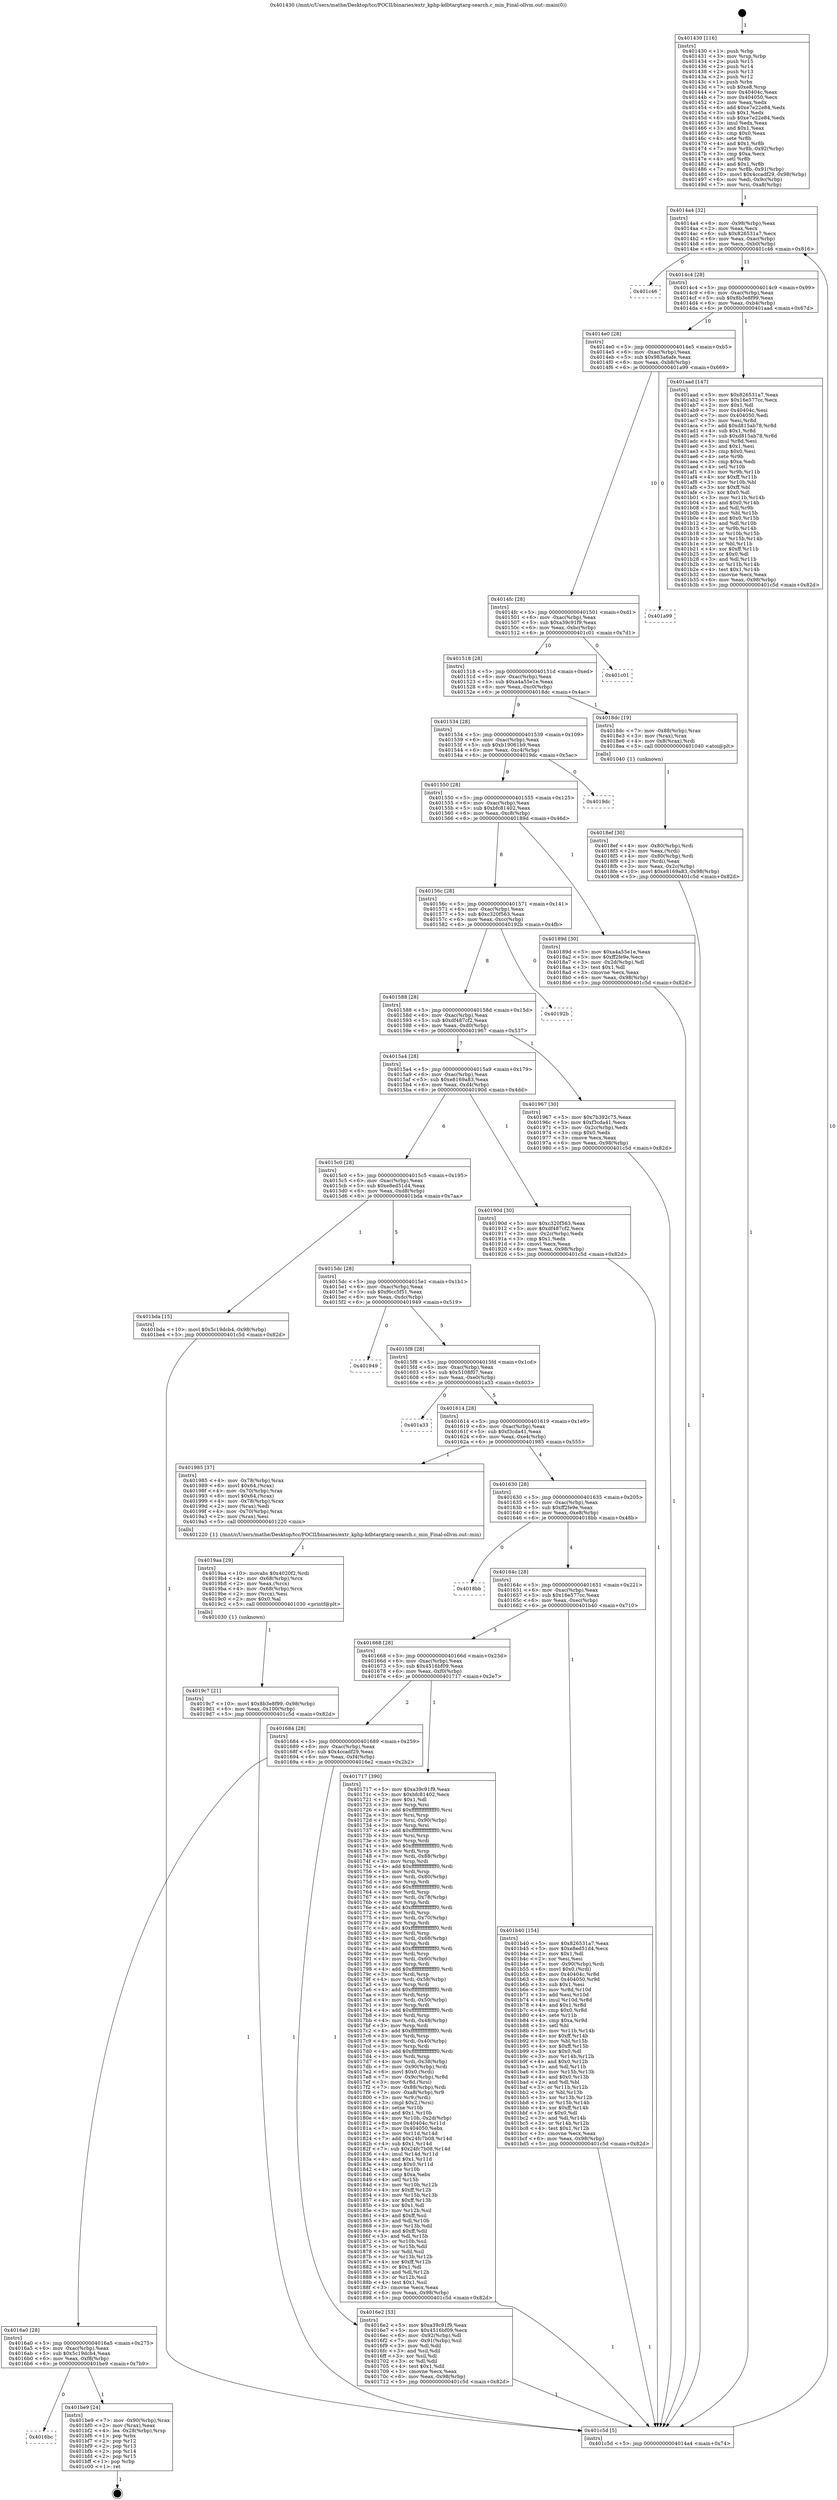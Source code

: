 digraph "0x401430" {
  label = "0x401430 (/mnt/c/Users/mathe/Desktop/tcc/POCII/binaries/extr_kphp-kdbtargtarg-search.c_min_Final-ollvm.out::main(0))"
  labelloc = "t"
  node[shape=record]

  Entry [label="",width=0.3,height=0.3,shape=circle,fillcolor=black,style=filled]
  "0x4014a4" [label="{
     0x4014a4 [32]\l
     | [instrs]\l
     &nbsp;&nbsp;0x4014a4 \<+6\>: mov -0x98(%rbp),%eax\l
     &nbsp;&nbsp;0x4014aa \<+2\>: mov %eax,%ecx\l
     &nbsp;&nbsp;0x4014ac \<+6\>: sub $0x826531a7,%ecx\l
     &nbsp;&nbsp;0x4014b2 \<+6\>: mov %eax,-0xac(%rbp)\l
     &nbsp;&nbsp;0x4014b8 \<+6\>: mov %ecx,-0xb0(%rbp)\l
     &nbsp;&nbsp;0x4014be \<+6\>: je 0000000000401c46 \<main+0x816\>\l
  }"]
  "0x401c46" [label="{
     0x401c46\l
  }", style=dashed]
  "0x4014c4" [label="{
     0x4014c4 [28]\l
     | [instrs]\l
     &nbsp;&nbsp;0x4014c4 \<+5\>: jmp 00000000004014c9 \<main+0x99\>\l
     &nbsp;&nbsp;0x4014c9 \<+6\>: mov -0xac(%rbp),%eax\l
     &nbsp;&nbsp;0x4014cf \<+5\>: sub $0x8b3e8f99,%eax\l
     &nbsp;&nbsp;0x4014d4 \<+6\>: mov %eax,-0xb4(%rbp)\l
     &nbsp;&nbsp;0x4014da \<+6\>: je 0000000000401aad \<main+0x67d\>\l
  }"]
  Exit [label="",width=0.3,height=0.3,shape=circle,fillcolor=black,style=filled,peripheries=2]
  "0x401aad" [label="{
     0x401aad [147]\l
     | [instrs]\l
     &nbsp;&nbsp;0x401aad \<+5\>: mov $0x826531a7,%eax\l
     &nbsp;&nbsp;0x401ab2 \<+5\>: mov $0x16e577cc,%ecx\l
     &nbsp;&nbsp;0x401ab7 \<+2\>: mov $0x1,%dl\l
     &nbsp;&nbsp;0x401ab9 \<+7\>: mov 0x40404c,%esi\l
     &nbsp;&nbsp;0x401ac0 \<+7\>: mov 0x404050,%edi\l
     &nbsp;&nbsp;0x401ac7 \<+3\>: mov %esi,%r8d\l
     &nbsp;&nbsp;0x401aca \<+7\>: add $0xd815ab78,%r8d\l
     &nbsp;&nbsp;0x401ad1 \<+4\>: sub $0x1,%r8d\l
     &nbsp;&nbsp;0x401ad5 \<+7\>: sub $0xd815ab78,%r8d\l
     &nbsp;&nbsp;0x401adc \<+4\>: imul %r8d,%esi\l
     &nbsp;&nbsp;0x401ae0 \<+3\>: and $0x1,%esi\l
     &nbsp;&nbsp;0x401ae3 \<+3\>: cmp $0x0,%esi\l
     &nbsp;&nbsp;0x401ae6 \<+4\>: sete %r9b\l
     &nbsp;&nbsp;0x401aea \<+3\>: cmp $0xa,%edi\l
     &nbsp;&nbsp;0x401aed \<+4\>: setl %r10b\l
     &nbsp;&nbsp;0x401af1 \<+3\>: mov %r9b,%r11b\l
     &nbsp;&nbsp;0x401af4 \<+4\>: xor $0xff,%r11b\l
     &nbsp;&nbsp;0x401af8 \<+3\>: mov %r10b,%bl\l
     &nbsp;&nbsp;0x401afb \<+3\>: xor $0xff,%bl\l
     &nbsp;&nbsp;0x401afe \<+3\>: xor $0x0,%dl\l
     &nbsp;&nbsp;0x401b01 \<+3\>: mov %r11b,%r14b\l
     &nbsp;&nbsp;0x401b04 \<+4\>: and $0x0,%r14b\l
     &nbsp;&nbsp;0x401b08 \<+3\>: and %dl,%r9b\l
     &nbsp;&nbsp;0x401b0b \<+3\>: mov %bl,%r15b\l
     &nbsp;&nbsp;0x401b0e \<+4\>: and $0x0,%r15b\l
     &nbsp;&nbsp;0x401b12 \<+3\>: and %dl,%r10b\l
     &nbsp;&nbsp;0x401b15 \<+3\>: or %r9b,%r14b\l
     &nbsp;&nbsp;0x401b18 \<+3\>: or %r10b,%r15b\l
     &nbsp;&nbsp;0x401b1b \<+3\>: xor %r15b,%r14b\l
     &nbsp;&nbsp;0x401b1e \<+3\>: or %bl,%r11b\l
     &nbsp;&nbsp;0x401b21 \<+4\>: xor $0xff,%r11b\l
     &nbsp;&nbsp;0x401b25 \<+3\>: or $0x0,%dl\l
     &nbsp;&nbsp;0x401b28 \<+3\>: and %dl,%r11b\l
     &nbsp;&nbsp;0x401b2b \<+3\>: or %r11b,%r14b\l
     &nbsp;&nbsp;0x401b2e \<+4\>: test $0x1,%r14b\l
     &nbsp;&nbsp;0x401b32 \<+3\>: cmovne %ecx,%eax\l
     &nbsp;&nbsp;0x401b35 \<+6\>: mov %eax,-0x98(%rbp)\l
     &nbsp;&nbsp;0x401b3b \<+5\>: jmp 0000000000401c5d \<main+0x82d\>\l
  }"]
  "0x4014e0" [label="{
     0x4014e0 [28]\l
     | [instrs]\l
     &nbsp;&nbsp;0x4014e0 \<+5\>: jmp 00000000004014e5 \<main+0xb5\>\l
     &nbsp;&nbsp;0x4014e5 \<+6\>: mov -0xac(%rbp),%eax\l
     &nbsp;&nbsp;0x4014eb \<+5\>: sub $0x983a6afe,%eax\l
     &nbsp;&nbsp;0x4014f0 \<+6\>: mov %eax,-0xb8(%rbp)\l
     &nbsp;&nbsp;0x4014f6 \<+6\>: je 0000000000401a99 \<main+0x669\>\l
  }"]
  "0x4016bc" [label="{
     0x4016bc\l
  }", style=dashed]
  "0x401a99" [label="{
     0x401a99\l
  }", style=dashed]
  "0x4014fc" [label="{
     0x4014fc [28]\l
     | [instrs]\l
     &nbsp;&nbsp;0x4014fc \<+5\>: jmp 0000000000401501 \<main+0xd1\>\l
     &nbsp;&nbsp;0x401501 \<+6\>: mov -0xac(%rbp),%eax\l
     &nbsp;&nbsp;0x401507 \<+5\>: sub $0xa39c91f9,%eax\l
     &nbsp;&nbsp;0x40150c \<+6\>: mov %eax,-0xbc(%rbp)\l
     &nbsp;&nbsp;0x401512 \<+6\>: je 0000000000401c01 \<main+0x7d1\>\l
  }"]
  "0x401be9" [label="{
     0x401be9 [24]\l
     | [instrs]\l
     &nbsp;&nbsp;0x401be9 \<+7\>: mov -0x90(%rbp),%rax\l
     &nbsp;&nbsp;0x401bf0 \<+2\>: mov (%rax),%eax\l
     &nbsp;&nbsp;0x401bf2 \<+4\>: lea -0x28(%rbp),%rsp\l
     &nbsp;&nbsp;0x401bf6 \<+1\>: pop %rbx\l
     &nbsp;&nbsp;0x401bf7 \<+2\>: pop %r12\l
     &nbsp;&nbsp;0x401bf9 \<+2\>: pop %r13\l
     &nbsp;&nbsp;0x401bfb \<+2\>: pop %r14\l
     &nbsp;&nbsp;0x401bfd \<+2\>: pop %r15\l
     &nbsp;&nbsp;0x401bff \<+1\>: pop %rbp\l
     &nbsp;&nbsp;0x401c00 \<+1\>: ret\l
  }"]
  "0x401c01" [label="{
     0x401c01\l
  }", style=dashed]
  "0x401518" [label="{
     0x401518 [28]\l
     | [instrs]\l
     &nbsp;&nbsp;0x401518 \<+5\>: jmp 000000000040151d \<main+0xed\>\l
     &nbsp;&nbsp;0x40151d \<+6\>: mov -0xac(%rbp),%eax\l
     &nbsp;&nbsp;0x401523 \<+5\>: sub $0xa4a55e1e,%eax\l
     &nbsp;&nbsp;0x401528 \<+6\>: mov %eax,-0xc0(%rbp)\l
     &nbsp;&nbsp;0x40152e \<+6\>: je 00000000004018dc \<main+0x4ac\>\l
  }"]
  "0x4019c7" [label="{
     0x4019c7 [21]\l
     | [instrs]\l
     &nbsp;&nbsp;0x4019c7 \<+10\>: movl $0x8b3e8f99,-0x98(%rbp)\l
     &nbsp;&nbsp;0x4019d1 \<+6\>: mov %eax,-0x100(%rbp)\l
     &nbsp;&nbsp;0x4019d7 \<+5\>: jmp 0000000000401c5d \<main+0x82d\>\l
  }"]
  "0x4018dc" [label="{
     0x4018dc [19]\l
     | [instrs]\l
     &nbsp;&nbsp;0x4018dc \<+7\>: mov -0x88(%rbp),%rax\l
     &nbsp;&nbsp;0x4018e3 \<+3\>: mov (%rax),%rax\l
     &nbsp;&nbsp;0x4018e6 \<+4\>: mov 0x8(%rax),%rdi\l
     &nbsp;&nbsp;0x4018ea \<+5\>: call 0000000000401040 \<atoi@plt\>\l
     | [calls]\l
     &nbsp;&nbsp;0x401040 \{1\} (unknown)\l
  }"]
  "0x401534" [label="{
     0x401534 [28]\l
     | [instrs]\l
     &nbsp;&nbsp;0x401534 \<+5\>: jmp 0000000000401539 \<main+0x109\>\l
     &nbsp;&nbsp;0x401539 \<+6\>: mov -0xac(%rbp),%eax\l
     &nbsp;&nbsp;0x40153f \<+5\>: sub $0xb19061b9,%eax\l
     &nbsp;&nbsp;0x401544 \<+6\>: mov %eax,-0xc4(%rbp)\l
     &nbsp;&nbsp;0x40154a \<+6\>: je 00000000004019dc \<main+0x5ac\>\l
  }"]
  "0x4019aa" [label="{
     0x4019aa [29]\l
     | [instrs]\l
     &nbsp;&nbsp;0x4019aa \<+10\>: movabs $0x4020f2,%rdi\l
     &nbsp;&nbsp;0x4019b4 \<+4\>: mov -0x68(%rbp),%rcx\l
     &nbsp;&nbsp;0x4019b8 \<+2\>: mov %eax,(%rcx)\l
     &nbsp;&nbsp;0x4019ba \<+4\>: mov -0x68(%rbp),%rcx\l
     &nbsp;&nbsp;0x4019be \<+2\>: mov (%rcx),%esi\l
     &nbsp;&nbsp;0x4019c0 \<+2\>: mov $0x0,%al\l
     &nbsp;&nbsp;0x4019c2 \<+5\>: call 0000000000401030 \<printf@plt\>\l
     | [calls]\l
     &nbsp;&nbsp;0x401030 \{1\} (unknown)\l
  }"]
  "0x4019dc" [label="{
     0x4019dc\l
  }", style=dashed]
  "0x401550" [label="{
     0x401550 [28]\l
     | [instrs]\l
     &nbsp;&nbsp;0x401550 \<+5\>: jmp 0000000000401555 \<main+0x125\>\l
     &nbsp;&nbsp;0x401555 \<+6\>: mov -0xac(%rbp),%eax\l
     &nbsp;&nbsp;0x40155b \<+5\>: sub $0xbfc81402,%eax\l
     &nbsp;&nbsp;0x401560 \<+6\>: mov %eax,-0xc8(%rbp)\l
     &nbsp;&nbsp;0x401566 \<+6\>: je 000000000040189d \<main+0x46d\>\l
  }"]
  "0x4018ef" [label="{
     0x4018ef [30]\l
     | [instrs]\l
     &nbsp;&nbsp;0x4018ef \<+4\>: mov -0x80(%rbp),%rdi\l
     &nbsp;&nbsp;0x4018f3 \<+2\>: mov %eax,(%rdi)\l
     &nbsp;&nbsp;0x4018f5 \<+4\>: mov -0x80(%rbp),%rdi\l
     &nbsp;&nbsp;0x4018f9 \<+2\>: mov (%rdi),%eax\l
     &nbsp;&nbsp;0x4018fb \<+3\>: mov %eax,-0x2c(%rbp)\l
     &nbsp;&nbsp;0x4018fe \<+10\>: movl $0xe8169a83,-0x98(%rbp)\l
     &nbsp;&nbsp;0x401908 \<+5\>: jmp 0000000000401c5d \<main+0x82d\>\l
  }"]
  "0x40189d" [label="{
     0x40189d [30]\l
     | [instrs]\l
     &nbsp;&nbsp;0x40189d \<+5\>: mov $0xa4a55e1e,%eax\l
     &nbsp;&nbsp;0x4018a2 \<+5\>: mov $0xff2fe9e,%ecx\l
     &nbsp;&nbsp;0x4018a7 \<+3\>: mov -0x2d(%rbp),%dl\l
     &nbsp;&nbsp;0x4018aa \<+3\>: test $0x1,%dl\l
     &nbsp;&nbsp;0x4018ad \<+3\>: cmovne %ecx,%eax\l
     &nbsp;&nbsp;0x4018b0 \<+6\>: mov %eax,-0x98(%rbp)\l
     &nbsp;&nbsp;0x4018b6 \<+5\>: jmp 0000000000401c5d \<main+0x82d\>\l
  }"]
  "0x40156c" [label="{
     0x40156c [28]\l
     | [instrs]\l
     &nbsp;&nbsp;0x40156c \<+5\>: jmp 0000000000401571 \<main+0x141\>\l
     &nbsp;&nbsp;0x401571 \<+6\>: mov -0xac(%rbp),%eax\l
     &nbsp;&nbsp;0x401577 \<+5\>: sub $0xc320f563,%eax\l
     &nbsp;&nbsp;0x40157c \<+6\>: mov %eax,-0xcc(%rbp)\l
     &nbsp;&nbsp;0x401582 \<+6\>: je 000000000040192b \<main+0x4fb\>\l
  }"]
  "0x401430" [label="{
     0x401430 [116]\l
     | [instrs]\l
     &nbsp;&nbsp;0x401430 \<+1\>: push %rbp\l
     &nbsp;&nbsp;0x401431 \<+3\>: mov %rsp,%rbp\l
     &nbsp;&nbsp;0x401434 \<+2\>: push %r15\l
     &nbsp;&nbsp;0x401436 \<+2\>: push %r14\l
     &nbsp;&nbsp;0x401438 \<+2\>: push %r13\l
     &nbsp;&nbsp;0x40143a \<+2\>: push %r12\l
     &nbsp;&nbsp;0x40143c \<+1\>: push %rbx\l
     &nbsp;&nbsp;0x40143d \<+7\>: sub $0xe8,%rsp\l
     &nbsp;&nbsp;0x401444 \<+7\>: mov 0x40404c,%eax\l
     &nbsp;&nbsp;0x40144b \<+7\>: mov 0x404050,%ecx\l
     &nbsp;&nbsp;0x401452 \<+2\>: mov %eax,%edx\l
     &nbsp;&nbsp;0x401454 \<+6\>: add $0xe7e22e84,%edx\l
     &nbsp;&nbsp;0x40145a \<+3\>: sub $0x1,%edx\l
     &nbsp;&nbsp;0x40145d \<+6\>: sub $0xe7e22e84,%edx\l
     &nbsp;&nbsp;0x401463 \<+3\>: imul %edx,%eax\l
     &nbsp;&nbsp;0x401466 \<+3\>: and $0x1,%eax\l
     &nbsp;&nbsp;0x401469 \<+3\>: cmp $0x0,%eax\l
     &nbsp;&nbsp;0x40146c \<+4\>: sete %r8b\l
     &nbsp;&nbsp;0x401470 \<+4\>: and $0x1,%r8b\l
     &nbsp;&nbsp;0x401474 \<+7\>: mov %r8b,-0x92(%rbp)\l
     &nbsp;&nbsp;0x40147b \<+3\>: cmp $0xa,%ecx\l
     &nbsp;&nbsp;0x40147e \<+4\>: setl %r8b\l
     &nbsp;&nbsp;0x401482 \<+4\>: and $0x1,%r8b\l
     &nbsp;&nbsp;0x401486 \<+7\>: mov %r8b,-0x91(%rbp)\l
     &nbsp;&nbsp;0x40148d \<+10\>: movl $0x4ccadf29,-0x98(%rbp)\l
     &nbsp;&nbsp;0x401497 \<+6\>: mov %edi,-0x9c(%rbp)\l
     &nbsp;&nbsp;0x40149d \<+7\>: mov %rsi,-0xa8(%rbp)\l
  }"]
  "0x40192b" [label="{
     0x40192b\l
  }", style=dashed]
  "0x401588" [label="{
     0x401588 [28]\l
     | [instrs]\l
     &nbsp;&nbsp;0x401588 \<+5\>: jmp 000000000040158d \<main+0x15d\>\l
     &nbsp;&nbsp;0x40158d \<+6\>: mov -0xac(%rbp),%eax\l
     &nbsp;&nbsp;0x401593 \<+5\>: sub $0xdf487cf2,%eax\l
     &nbsp;&nbsp;0x401598 \<+6\>: mov %eax,-0xd0(%rbp)\l
     &nbsp;&nbsp;0x40159e \<+6\>: je 0000000000401967 \<main+0x537\>\l
  }"]
  "0x401c5d" [label="{
     0x401c5d [5]\l
     | [instrs]\l
     &nbsp;&nbsp;0x401c5d \<+5\>: jmp 00000000004014a4 \<main+0x74\>\l
  }"]
  "0x401967" [label="{
     0x401967 [30]\l
     | [instrs]\l
     &nbsp;&nbsp;0x401967 \<+5\>: mov $0x7b392c75,%eax\l
     &nbsp;&nbsp;0x40196c \<+5\>: mov $0xf3cda41,%ecx\l
     &nbsp;&nbsp;0x401971 \<+3\>: mov -0x2c(%rbp),%edx\l
     &nbsp;&nbsp;0x401974 \<+3\>: cmp $0x0,%edx\l
     &nbsp;&nbsp;0x401977 \<+3\>: cmove %ecx,%eax\l
     &nbsp;&nbsp;0x40197a \<+6\>: mov %eax,-0x98(%rbp)\l
     &nbsp;&nbsp;0x401980 \<+5\>: jmp 0000000000401c5d \<main+0x82d\>\l
  }"]
  "0x4015a4" [label="{
     0x4015a4 [28]\l
     | [instrs]\l
     &nbsp;&nbsp;0x4015a4 \<+5\>: jmp 00000000004015a9 \<main+0x179\>\l
     &nbsp;&nbsp;0x4015a9 \<+6\>: mov -0xac(%rbp),%eax\l
     &nbsp;&nbsp;0x4015af \<+5\>: sub $0xe8169a83,%eax\l
     &nbsp;&nbsp;0x4015b4 \<+6\>: mov %eax,-0xd4(%rbp)\l
     &nbsp;&nbsp;0x4015ba \<+6\>: je 000000000040190d \<main+0x4dd\>\l
  }"]
  "0x4016a0" [label="{
     0x4016a0 [28]\l
     | [instrs]\l
     &nbsp;&nbsp;0x4016a0 \<+5\>: jmp 00000000004016a5 \<main+0x275\>\l
     &nbsp;&nbsp;0x4016a5 \<+6\>: mov -0xac(%rbp),%eax\l
     &nbsp;&nbsp;0x4016ab \<+5\>: sub $0x5c19dcb4,%eax\l
     &nbsp;&nbsp;0x4016b0 \<+6\>: mov %eax,-0xf8(%rbp)\l
     &nbsp;&nbsp;0x4016b6 \<+6\>: je 0000000000401be9 \<main+0x7b9\>\l
  }"]
  "0x40190d" [label="{
     0x40190d [30]\l
     | [instrs]\l
     &nbsp;&nbsp;0x40190d \<+5\>: mov $0xc320f563,%eax\l
     &nbsp;&nbsp;0x401912 \<+5\>: mov $0xdf487cf2,%ecx\l
     &nbsp;&nbsp;0x401917 \<+3\>: mov -0x2c(%rbp),%edx\l
     &nbsp;&nbsp;0x40191a \<+3\>: cmp $0x1,%edx\l
     &nbsp;&nbsp;0x40191d \<+3\>: cmovl %ecx,%eax\l
     &nbsp;&nbsp;0x401920 \<+6\>: mov %eax,-0x98(%rbp)\l
     &nbsp;&nbsp;0x401926 \<+5\>: jmp 0000000000401c5d \<main+0x82d\>\l
  }"]
  "0x4015c0" [label="{
     0x4015c0 [28]\l
     | [instrs]\l
     &nbsp;&nbsp;0x4015c0 \<+5\>: jmp 00000000004015c5 \<main+0x195\>\l
     &nbsp;&nbsp;0x4015c5 \<+6\>: mov -0xac(%rbp),%eax\l
     &nbsp;&nbsp;0x4015cb \<+5\>: sub $0xe8ed51d4,%eax\l
     &nbsp;&nbsp;0x4015d0 \<+6\>: mov %eax,-0xd8(%rbp)\l
     &nbsp;&nbsp;0x4015d6 \<+6\>: je 0000000000401bda \<main+0x7aa\>\l
  }"]
  "0x4016e2" [label="{
     0x4016e2 [53]\l
     | [instrs]\l
     &nbsp;&nbsp;0x4016e2 \<+5\>: mov $0xa39c91f9,%eax\l
     &nbsp;&nbsp;0x4016e7 \<+5\>: mov $0x4516bf09,%ecx\l
     &nbsp;&nbsp;0x4016ec \<+6\>: mov -0x92(%rbp),%dl\l
     &nbsp;&nbsp;0x4016f2 \<+7\>: mov -0x91(%rbp),%sil\l
     &nbsp;&nbsp;0x4016f9 \<+3\>: mov %dl,%dil\l
     &nbsp;&nbsp;0x4016fc \<+3\>: and %sil,%dil\l
     &nbsp;&nbsp;0x4016ff \<+3\>: xor %sil,%dl\l
     &nbsp;&nbsp;0x401702 \<+3\>: or %dl,%dil\l
     &nbsp;&nbsp;0x401705 \<+4\>: test $0x1,%dil\l
     &nbsp;&nbsp;0x401709 \<+3\>: cmovne %ecx,%eax\l
     &nbsp;&nbsp;0x40170c \<+6\>: mov %eax,-0x98(%rbp)\l
     &nbsp;&nbsp;0x401712 \<+5\>: jmp 0000000000401c5d \<main+0x82d\>\l
  }"]
  "0x401bda" [label="{
     0x401bda [15]\l
     | [instrs]\l
     &nbsp;&nbsp;0x401bda \<+10\>: movl $0x5c19dcb4,-0x98(%rbp)\l
     &nbsp;&nbsp;0x401be4 \<+5\>: jmp 0000000000401c5d \<main+0x82d\>\l
  }"]
  "0x4015dc" [label="{
     0x4015dc [28]\l
     | [instrs]\l
     &nbsp;&nbsp;0x4015dc \<+5\>: jmp 00000000004015e1 \<main+0x1b1\>\l
     &nbsp;&nbsp;0x4015e1 \<+6\>: mov -0xac(%rbp),%eax\l
     &nbsp;&nbsp;0x4015e7 \<+5\>: sub $0xf6cc5f51,%eax\l
     &nbsp;&nbsp;0x4015ec \<+6\>: mov %eax,-0xdc(%rbp)\l
     &nbsp;&nbsp;0x4015f2 \<+6\>: je 0000000000401949 \<main+0x519\>\l
  }"]
  "0x401684" [label="{
     0x401684 [28]\l
     | [instrs]\l
     &nbsp;&nbsp;0x401684 \<+5\>: jmp 0000000000401689 \<main+0x259\>\l
     &nbsp;&nbsp;0x401689 \<+6\>: mov -0xac(%rbp),%eax\l
     &nbsp;&nbsp;0x40168f \<+5\>: sub $0x4ccadf29,%eax\l
     &nbsp;&nbsp;0x401694 \<+6\>: mov %eax,-0xf4(%rbp)\l
     &nbsp;&nbsp;0x40169a \<+6\>: je 00000000004016e2 \<main+0x2b2\>\l
  }"]
  "0x401949" [label="{
     0x401949\l
  }", style=dashed]
  "0x4015f8" [label="{
     0x4015f8 [28]\l
     | [instrs]\l
     &nbsp;&nbsp;0x4015f8 \<+5\>: jmp 00000000004015fd \<main+0x1cd\>\l
     &nbsp;&nbsp;0x4015fd \<+6\>: mov -0xac(%rbp),%eax\l
     &nbsp;&nbsp;0x401603 \<+5\>: sub $0x5108f07,%eax\l
     &nbsp;&nbsp;0x401608 \<+6\>: mov %eax,-0xe0(%rbp)\l
     &nbsp;&nbsp;0x40160e \<+6\>: je 0000000000401a33 \<main+0x603\>\l
  }"]
  "0x401717" [label="{
     0x401717 [390]\l
     | [instrs]\l
     &nbsp;&nbsp;0x401717 \<+5\>: mov $0xa39c91f9,%eax\l
     &nbsp;&nbsp;0x40171c \<+5\>: mov $0xbfc81402,%ecx\l
     &nbsp;&nbsp;0x401721 \<+2\>: mov $0x1,%dl\l
     &nbsp;&nbsp;0x401723 \<+3\>: mov %rsp,%rsi\l
     &nbsp;&nbsp;0x401726 \<+4\>: add $0xfffffffffffffff0,%rsi\l
     &nbsp;&nbsp;0x40172a \<+3\>: mov %rsi,%rsp\l
     &nbsp;&nbsp;0x40172d \<+7\>: mov %rsi,-0x90(%rbp)\l
     &nbsp;&nbsp;0x401734 \<+3\>: mov %rsp,%rsi\l
     &nbsp;&nbsp;0x401737 \<+4\>: add $0xfffffffffffffff0,%rsi\l
     &nbsp;&nbsp;0x40173b \<+3\>: mov %rsi,%rsp\l
     &nbsp;&nbsp;0x40173e \<+3\>: mov %rsp,%rdi\l
     &nbsp;&nbsp;0x401741 \<+4\>: add $0xfffffffffffffff0,%rdi\l
     &nbsp;&nbsp;0x401745 \<+3\>: mov %rdi,%rsp\l
     &nbsp;&nbsp;0x401748 \<+7\>: mov %rdi,-0x88(%rbp)\l
     &nbsp;&nbsp;0x40174f \<+3\>: mov %rsp,%rdi\l
     &nbsp;&nbsp;0x401752 \<+4\>: add $0xfffffffffffffff0,%rdi\l
     &nbsp;&nbsp;0x401756 \<+3\>: mov %rdi,%rsp\l
     &nbsp;&nbsp;0x401759 \<+4\>: mov %rdi,-0x80(%rbp)\l
     &nbsp;&nbsp;0x40175d \<+3\>: mov %rsp,%rdi\l
     &nbsp;&nbsp;0x401760 \<+4\>: add $0xfffffffffffffff0,%rdi\l
     &nbsp;&nbsp;0x401764 \<+3\>: mov %rdi,%rsp\l
     &nbsp;&nbsp;0x401767 \<+4\>: mov %rdi,-0x78(%rbp)\l
     &nbsp;&nbsp;0x40176b \<+3\>: mov %rsp,%rdi\l
     &nbsp;&nbsp;0x40176e \<+4\>: add $0xfffffffffffffff0,%rdi\l
     &nbsp;&nbsp;0x401772 \<+3\>: mov %rdi,%rsp\l
     &nbsp;&nbsp;0x401775 \<+4\>: mov %rdi,-0x70(%rbp)\l
     &nbsp;&nbsp;0x401779 \<+3\>: mov %rsp,%rdi\l
     &nbsp;&nbsp;0x40177c \<+4\>: add $0xfffffffffffffff0,%rdi\l
     &nbsp;&nbsp;0x401780 \<+3\>: mov %rdi,%rsp\l
     &nbsp;&nbsp;0x401783 \<+4\>: mov %rdi,-0x68(%rbp)\l
     &nbsp;&nbsp;0x401787 \<+3\>: mov %rsp,%rdi\l
     &nbsp;&nbsp;0x40178a \<+4\>: add $0xfffffffffffffff0,%rdi\l
     &nbsp;&nbsp;0x40178e \<+3\>: mov %rdi,%rsp\l
     &nbsp;&nbsp;0x401791 \<+4\>: mov %rdi,-0x60(%rbp)\l
     &nbsp;&nbsp;0x401795 \<+3\>: mov %rsp,%rdi\l
     &nbsp;&nbsp;0x401798 \<+4\>: add $0xfffffffffffffff0,%rdi\l
     &nbsp;&nbsp;0x40179c \<+3\>: mov %rdi,%rsp\l
     &nbsp;&nbsp;0x40179f \<+4\>: mov %rdi,-0x58(%rbp)\l
     &nbsp;&nbsp;0x4017a3 \<+3\>: mov %rsp,%rdi\l
     &nbsp;&nbsp;0x4017a6 \<+4\>: add $0xfffffffffffffff0,%rdi\l
     &nbsp;&nbsp;0x4017aa \<+3\>: mov %rdi,%rsp\l
     &nbsp;&nbsp;0x4017ad \<+4\>: mov %rdi,-0x50(%rbp)\l
     &nbsp;&nbsp;0x4017b1 \<+3\>: mov %rsp,%rdi\l
     &nbsp;&nbsp;0x4017b4 \<+4\>: add $0xfffffffffffffff0,%rdi\l
     &nbsp;&nbsp;0x4017b8 \<+3\>: mov %rdi,%rsp\l
     &nbsp;&nbsp;0x4017bb \<+4\>: mov %rdi,-0x48(%rbp)\l
     &nbsp;&nbsp;0x4017bf \<+3\>: mov %rsp,%rdi\l
     &nbsp;&nbsp;0x4017c2 \<+4\>: add $0xfffffffffffffff0,%rdi\l
     &nbsp;&nbsp;0x4017c6 \<+3\>: mov %rdi,%rsp\l
     &nbsp;&nbsp;0x4017c9 \<+4\>: mov %rdi,-0x40(%rbp)\l
     &nbsp;&nbsp;0x4017cd \<+3\>: mov %rsp,%rdi\l
     &nbsp;&nbsp;0x4017d0 \<+4\>: add $0xfffffffffffffff0,%rdi\l
     &nbsp;&nbsp;0x4017d4 \<+3\>: mov %rdi,%rsp\l
     &nbsp;&nbsp;0x4017d7 \<+4\>: mov %rdi,-0x38(%rbp)\l
     &nbsp;&nbsp;0x4017db \<+7\>: mov -0x90(%rbp),%rdi\l
     &nbsp;&nbsp;0x4017e2 \<+6\>: movl $0x0,(%rdi)\l
     &nbsp;&nbsp;0x4017e8 \<+7\>: mov -0x9c(%rbp),%r8d\l
     &nbsp;&nbsp;0x4017ef \<+3\>: mov %r8d,(%rsi)\l
     &nbsp;&nbsp;0x4017f2 \<+7\>: mov -0x88(%rbp),%rdi\l
     &nbsp;&nbsp;0x4017f9 \<+7\>: mov -0xa8(%rbp),%r9\l
     &nbsp;&nbsp;0x401800 \<+3\>: mov %r9,(%rdi)\l
     &nbsp;&nbsp;0x401803 \<+3\>: cmpl $0x2,(%rsi)\l
     &nbsp;&nbsp;0x401806 \<+4\>: setne %r10b\l
     &nbsp;&nbsp;0x40180a \<+4\>: and $0x1,%r10b\l
     &nbsp;&nbsp;0x40180e \<+4\>: mov %r10b,-0x2d(%rbp)\l
     &nbsp;&nbsp;0x401812 \<+8\>: mov 0x40404c,%r11d\l
     &nbsp;&nbsp;0x40181a \<+7\>: mov 0x404050,%ebx\l
     &nbsp;&nbsp;0x401821 \<+3\>: mov %r11d,%r14d\l
     &nbsp;&nbsp;0x401824 \<+7\>: add $0x24fc7b08,%r14d\l
     &nbsp;&nbsp;0x40182b \<+4\>: sub $0x1,%r14d\l
     &nbsp;&nbsp;0x40182f \<+7\>: sub $0x24fc7b08,%r14d\l
     &nbsp;&nbsp;0x401836 \<+4\>: imul %r14d,%r11d\l
     &nbsp;&nbsp;0x40183a \<+4\>: and $0x1,%r11d\l
     &nbsp;&nbsp;0x40183e \<+4\>: cmp $0x0,%r11d\l
     &nbsp;&nbsp;0x401842 \<+4\>: sete %r10b\l
     &nbsp;&nbsp;0x401846 \<+3\>: cmp $0xa,%ebx\l
     &nbsp;&nbsp;0x401849 \<+4\>: setl %r15b\l
     &nbsp;&nbsp;0x40184d \<+3\>: mov %r10b,%r12b\l
     &nbsp;&nbsp;0x401850 \<+4\>: xor $0xff,%r12b\l
     &nbsp;&nbsp;0x401854 \<+3\>: mov %r15b,%r13b\l
     &nbsp;&nbsp;0x401857 \<+4\>: xor $0xff,%r13b\l
     &nbsp;&nbsp;0x40185b \<+3\>: xor $0x1,%dl\l
     &nbsp;&nbsp;0x40185e \<+3\>: mov %r12b,%sil\l
     &nbsp;&nbsp;0x401861 \<+4\>: and $0xff,%sil\l
     &nbsp;&nbsp;0x401865 \<+3\>: and %dl,%r10b\l
     &nbsp;&nbsp;0x401868 \<+3\>: mov %r13b,%dil\l
     &nbsp;&nbsp;0x40186b \<+4\>: and $0xff,%dil\l
     &nbsp;&nbsp;0x40186f \<+3\>: and %dl,%r15b\l
     &nbsp;&nbsp;0x401872 \<+3\>: or %r10b,%sil\l
     &nbsp;&nbsp;0x401875 \<+3\>: or %r15b,%dil\l
     &nbsp;&nbsp;0x401878 \<+3\>: xor %dil,%sil\l
     &nbsp;&nbsp;0x40187b \<+3\>: or %r13b,%r12b\l
     &nbsp;&nbsp;0x40187e \<+4\>: xor $0xff,%r12b\l
     &nbsp;&nbsp;0x401882 \<+3\>: or $0x1,%dl\l
     &nbsp;&nbsp;0x401885 \<+3\>: and %dl,%r12b\l
     &nbsp;&nbsp;0x401888 \<+3\>: or %r12b,%sil\l
     &nbsp;&nbsp;0x40188b \<+4\>: test $0x1,%sil\l
     &nbsp;&nbsp;0x40188f \<+3\>: cmovne %ecx,%eax\l
     &nbsp;&nbsp;0x401892 \<+6\>: mov %eax,-0x98(%rbp)\l
     &nbsp;&nbsp;0x401898 \<+5\>: jmp 0000000000401c5d \<main+0x82d\>\l
  }"]
  "0x401a33" [label="{
     0x401a33\l
  }", style=dashed]
  "0x401614" [label="{
     0x401614 [28]\l
     | [instrs]\l
     &nbsp;&nbsp;0x401614 \<+5\>: jmp 0000000000401619 \<main+0x1e9\>\l
     &nbsp;&nbsp;0x401619 \<+6\>: mov -0xac(%rbp),%eax\l
     &nbsp;&nbsp;0x40161f \<+5\>: sub $0xf3cda41,%eax\l
     &nbsp;&nbsp;0x401624 \<+6\>: mov %eax,-0xe4(%rbp)\l
     &nbsp;&nbsp;0x40162a \<+6\>: je 0000000000401985 \<main+0x555\>\l
  }"]
  "0x401668" [label="{
     0x401668 [28]\l
     | [instrs]\l
     &nbsp;&nbsp;0x401668 \<+5\>: jmp 000000000040166d \<main+0x23d\>\l
     &nbsp;&nbsp;0x40166d \<+6\>: mov -0xac(%rbp),%eax\l
     &nbsp;&nbsp;0x401673 \<+5\>: sub $0x4516bf09,%eax\l
     &nbsp;&nbsp;0x401678 \<+6\>: mov %eax,-0xf0(%rbp)\l
     &nbsp;&nbsp;0x40167e \<+6\>: je 0000000000401717 \<main+0x2e7\>\l
  }"]
  "0x401985" [label="{
     0x401985 [37]\l
     | [instrs]\l
     &nbsp;&nbsp;0x401985 \<+4\>: mov -0x78(%rbp),%rax\l
     &nbsp;&nbsp;0x401989 \<+6\>: movl $0x64,(%rax)\l
     &nbsp;&nbsp;0x40198f \<+4\>: mov -0x70(%rbp),%rax\l
     &nbsp;&nbsp;0x401993 \<+6\>: movl $0x64,(%rax)\l
     &nbsp;&nbsp;0x401999 \<+4\>: mov -0x78(%rbp),%rax\l
     &nbsp;&nbsp;0x40199d \<+2\>: mov (%rax),%edi\l
     &nbsp;&nbsp;0x40199f \<+4\>: mov -0x70(%rbp),%rax\l
     &nbsp;&nbsp;0x4019a3 \<+2\>: mov (%rax),%esi\l
     &nbsp;&nbsp;0x4019a5 \<+5\>: call 0000000000401220 \<min\>\l
     | [calls]\l
     &nbsp;&nbsp;0x401220 \{1\} (/mnt/c/Users/mathe/Desktop/tcc/POCII/binaries/extr_kphp-kdbtargtarg-search.c_min_Final-ollvm.out::min)\l
  }"]
  "0x401630" [label="{
     0x401630 [28]\l
     | [instrs]\l
     &nbsp;&nbsp;0x401630 \<+5\>: jmp 0000000000401635 \<main+0x205\>\l
     &nbsp;&nbsp;0x401635 \<+6\>: mov -0xac(%rbp),%eax\l
     &nbsp;&nbsp;0x40163b \<+5\>: sub $0xff2fe9e,%eax\l
     &nbsp;&nbsp;0x401640 \<+6\>: mov %eax,-0xe8(%rbp)\l
     &nbsp;&nbsp;0x401646 \<+6\>: je 00000000004018bb \<main+0x48b\>\l
  }"]
  "0x401b40" [label="{
     0x401b40 [154]\l
     | [instrs]\l
     &nbsp;&nbsp;0x401b40 \<+5\>: mov $0x826531a7,%eax\l
     &nbsp;&nbsp;0x401b45 \<+5\>: mov $0xe8ed51d4,%ecx\l
     &nbsp;&nbsp;0x401b4a \<+2\>: mov $0x1,%dl\l
     &nbsp;&nbsp;0x401b4c \<+2\>: xor %esi,%esi\l
     &nbsp;&nbsp;0x401b4e \<+7\>: mov -0x90(%rbp),%rdi\l
     &nbsp;&nbsp;0x401b55 \<+6\>: movl $0x0,(%rdi)\l
     &nbsp;&nbsp;0x401b5b \<+8\>: mov 0x40404c,%r8d\l
     &nbsp;&nbsp;0x401b63 \<+8\>: mov 0x404050,%r9d\l
     &nbsp;&nbsp;0x401b6b \<+3\>: sub $0x1,%esi\l
     &nbsp;&nbsp;0x401b6e \<+3\>: mov %r8d,%r10d\l
     &nbsp;&nbsp;0x401b71 \<+3\>: add %esi,%r10d\l
     &nbsp;&nbsp;0x401b74 \<+4\>: imul %r10d,%r8d\l
     &nbsp;&nbsp;0x401b78 \<+4\>: and $0x1,%r8d\l
     &nbsp;&nbsp;0x401b7c \<+4\>: cmp $0x0,%r8d\l
     &nbsp;&nbsp;0x401b80 \<+4\>: sete %r11b\l
     &nbsp;&nbsp;0x401b84 \<+4\>: cmp $0xa,%r9d\l
     &nbsp;&nbsp;0x401b88 \<+3\>: setl %bl\l
     &nbsp;&nbsp;0x401b8b \<+3\>: mov %r11b,%r14b\l
     &nbsp;&nbsp;0x401b8e \<+4\>: xor $0xff,%r14b\l
     &nbsp;&nbsp;0x401b92 \<+3\>: mov %bl,%r15b\l
     &nbsp;&nbsp;0x401b95 \<+4\>: xor $0xff,%r15b\l
     &nbsp;&nbsp;0x401b99 \<+3\>: xor $0x0,%dl\l
     &nbsp;&nbsp;0x401b9c \<+3\>: mov %r14b,%r12b\l
     &nbsp;&nbsp;0x401b9f \<+4\>: and $0x0,%r12b\l
     &nbsp;&nbsp;0x401ba3 \<+3\>: and %dl,%r11b\l
     &nbsp;&nbsp;0x401ba6 \<+3\>: mov %r15b,%r13b\l
     &nbsp;&nbsp;0x401ba9 \<+4\>: and $0x0,%r13b\l
     &nbsp;&nbsp;0x401bad \<+2\>: and %dl,%bl\l
     &nbsp;&nbsp;0x401baf \<+3\>: or %r11b,%r12b\l
     &nbsp;&nbsp;0x401bb2 \<+3\>: or %bl,%r13b\l
     &nbsp;&nbsp;0x401bb5 \<+3\>: xor %r13b,%r12b\l
     &nbsp;&nbsp;0x401bb8 \<+3\>: or %r15b,%r14b\l
     &nbsp;&nbsp;0x401bbb \<+4\>: xor $0xff,%r14b\l
     &nbsp;&nbsp;0x401bbf \<+3\>: or $0x0,%dl\l
     &nbsp;&nbsp;0x401bc2 \<+3\>: and %dl,%r14b\l
     &nbsp;&nbsp;0x401bc5 \<+3\>: or %r14b,%r12b\l
     &nbsp;&nbsp;0x401bc8 \<+4\>: test $0x1,%r12b\l
     &nbsp;&nbsp;0x401bcc \<+3\>: cmovne %ecx,%eax\l
     &nbsp;&nbsp;0x401bcf \<+6\>: mov %eax,-0x98(%rbp)\l
     &nbsp;&nbsp;0x401bd5 \<+5\>: jmp 0000000000401c5d \<main+0x82d\>\l
  }"]
  "0x4018bb" [label="{
     0x4018bb\l
  }", style=dashed]
  "0x40164c" [label="{
     0x40164c [28]\l
     | [instrs]\l
     &nbsp;&nbsp;0x40164c \<+5\>: jmp 0000000000401651 \<main+0x221\>\l
     &nbsp;&nbsp;0x401651 \<+6\>: mov -0xac(%rbp),%eax\l
     &nbsp;&nbsp;0x401657 \<+5\>: sub $0x16e577cc,%eax\l
     &nbsp;&nbsp;0x40165c \<+6\>: mov %eax,-0xec(%rbp)\l
     &nbsp;&nbsp;0x401662 \<+6\>: je 0000000000401b40 \<main+0x710\>\l
  }"]
  Entry -> "0x401430" [label=" 1"]
  "0x4014a4" -> "0x401c46" [label=" 0"]
  "0x4014a4" -> "0x4014c4" [label=" 11"]
  "0x401be9" -> Exit [label=" 1"]
  "0x4014c4" -> "0x401aad" [label=" 1"]
  "0x4014c4" -> "0x4014e0" [label=" 10"]
  "0x4016a0" -> "0x4016bc" [label=" 0"]
  "0x4014e0" -> "0x401a99" [label=" 0"]
  "0x4014e0" -> "0x4014fc" [label=" 10"]
  "0x4016a0" -> "0x401be9" [label=" 1"]
  "0x4014fc" -> "0x401c01" [label=" 0"]
  "0x4014fc" -> "0x401518" [label=" 10"]
  "0x401bda" -> "0x401c5d" [label=" 1"]
  "0x401518" -> "0x4018dc" [label=" 1"]
  "0x401518" -> "0x401534" [label=" 9"]
  "0x401b40" -> "0x401c5d" [label=" 1"]
  "0x401534" -> "0x4019dc" [label=" 0"]
  "0x401534" -> "0x401550" [label=" 9"]
  "0x401aad" -> "0x401c5d" [label=" 1"]
  "0x401550" -> "0x40189d" [label=" 1"]
  "0x401550" -> "0x40156c" [label=" 8"]
  "0x4019c7" -> "0x401c5d" [label=" 1"]
  "0x40156c" -> "0x40192b" [label=" 0"]
  "0x40156c" -> "0x401588" [label=" 8"]
  "0x401985" -> "0x4019aa" [label=" 1"]
  "0x401588" -> "0x401967" [label=" 1"]
  "0x401588" -> "0x4015a4" [label=" 7"]
  "0x401967" -> "0x401c5d" [label=" 1"]
  "0x4015a4" -> "0x40190d" [label=" 1"]
  "0x4015a4" -> "0x4015c0" [label=" 6"]
  "0x40190d" -> "0x401c5d" [label=" 1"]
  "0x4015c0" -> "0x401bda" [label=" 1"]
  "0x4015c0" -> "0x4015dc" [label=" 5"]
  "0x4018ef" -> "0x401c5d" [label=" 1"]
  "0x4015dc" -> "0x401949" [label=" 0"]
  "0x4015dc" -> "0x4015f8" [label=" 5"]
  "0x40189d" -> "0x401c5d" [label=" 1"]
  "0x4015f8" -> "0x401a33" [label=" 0"]
  "0x4015f8" -> "0x401614" [label=" 5"]
  "0x401717" -> "0x401c5d" [label=" 1"]
  "0x401614" -> "0x401985" [label=" 1"]
  "0x401614" -> "0x401630" [label=" 4"]
  "0x401c5d" -> "0x4014a4" [label=" 10"]
  "0x401630" -> "0x4018bb" [label=" 0"]
  "0x401630" -> "0x40164c" [label=" 4"]
  "0x401430" -> "0x4014a4" [label=" 1"]
  "0x40164c" -> "0x401b40" [label=" 1"]
  "0x40164c" -> "0x401668" [label=" 3"]
  "0x4019aa" -> "0x4019c7" [label=" 1"]
  "0x401668" -> "0x401717" [label=" 1"]
  "0x401668" -> "0x401684" [label=" 2"]
  "0x4018dc" -> "0x4018ef" [label=" 1"]
  "0x401684" -> "0x4016e2" [label=" 1"]
  "0x401684" -> "0x4016a0" [label=" 1"]
  "0x4016e2" -> "0x401c5d" [label=" 1"]
}
